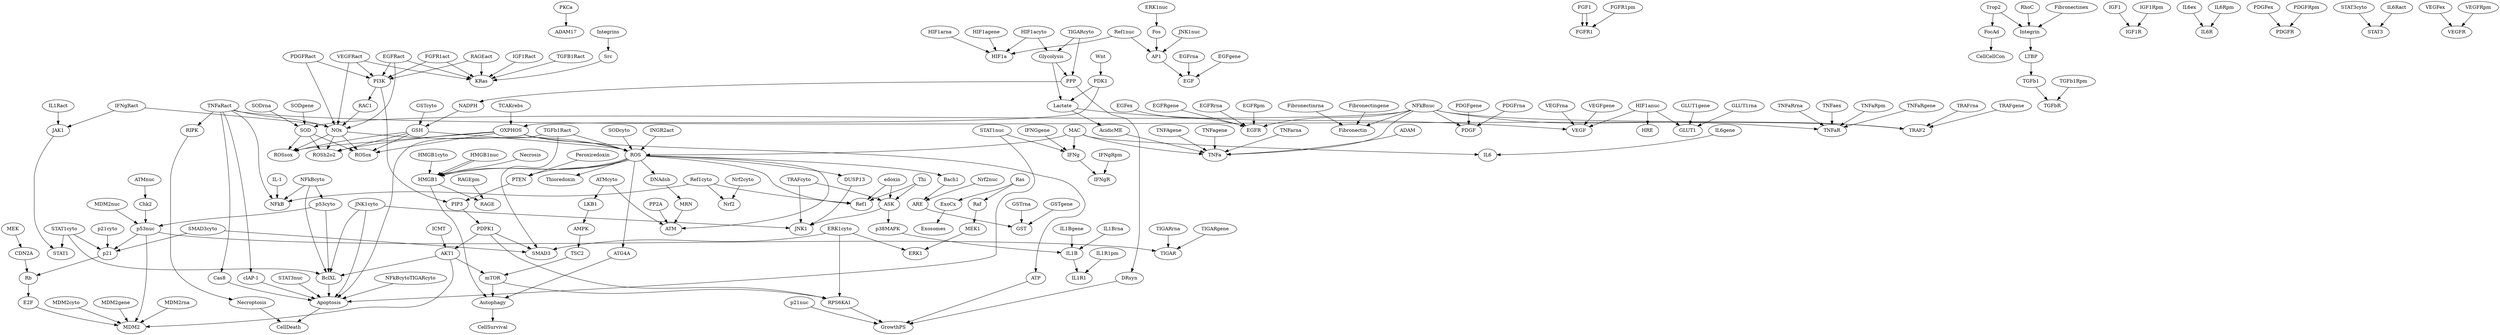 // The CMU pathway graph re-sketched
digraph {
	ADAM17
	AKT1
	AMPK
	AP1
	ARE
	ASK
	ATG4A
	ATM
	ATM
	ATP
	Bach1
	BclXL
	Cas8
	CDN2A
	Chk2
	"cIAP-1"
	DUSP13
	E2F
	EGF
	EGF
	EGF
	EGFR
	EGFR
	EGFR
	EGFR
	ERK1
	ERK1
	ExoCx
	Exosomes
	FGF1
	FGFR1
	FGFR1
	Fibronectin
	Fibronectin
	Fibronectin
	FocAd
	Fos
	GSH
	GLUT1
	GLUT1
	GLUT1
	GST
	GST
	GST
	HIF1a
	HIF1a
	HIF1a
	HIF1a
	HRE
	HMGB1
	HMGB1
	HMGB1
	ICMT
	IFNg
	IFNg
	IFNgR
	IFNgR
	IGF1
	IGF1R
	IGF1R
	IL1B
	IL1B
	IL1B
	IL1R1
	IL1R1
	IL6R
	IL6R
	IL6
	Integrin
	JAK1
	JNK1
	JNK1
	Lactate
	LKB1
	LTBP
	MDM2
	MDM2
	MDM2
	MDM2
	MEK1
	MRN
	mTOR
	NADPH
	NFkB
	NFkB
	NOx
	Nrf2
	Nrf2
	p21
	p21
	p38MAPK
	p53cyto
	p53nuc
	PDGF
	PDGF
	PDGF
	PDGFR
	PDGFR
	PDPK1
	PDK1
	Peroxiredoxin
	PI3K
	PIP3
	PKCa
	PP2A
	PTEN
	RAC1
	Raf
	RAGE
	RAGE
	KRas
	Rb
	Ref1
	Ref1
	RhoC
	RIPK
	ROS
	ROSh2o2
	ROSox
	ROSsox
	RPS6KA1
	SMAD3
	SMAD3
	SOD
	SOD
	SOD
	Src
	STAT1
	STAT1
	STAT3
	STAT3
	TGFb1
	TGFbR
	TGFbR
	TIGAR
	TIGAR
	TIGAR
	TNFa
	TNFa
	TNFa
	TNFaR
	TNFaR
	TNFaR
	TNFaR
	TRAF2
	TRAF2
	TRAF2
	Trop2
	TSC2
	Thioredoxin
	VEGF
	VEGF
	VEGF
	VEGFR
	VEGFR
	Wnt
	AcidicME
	Apoptosis
	Autophagy
	CellCellCon
	CellDeath
	CellSurvival
	DNAdsb
	DRsyn
	Glycolysis
	GrowthPS
	Necroptosis
	OXPHOS
	PPP
		PKCa -> ADAM17
		PDPK1 -> AKT1
		ICMT -> AKT1
		LKB1 -> AMPK
		Fos -> AP1
		JNK1nuc -> AP1
		Ref1nuc -> AP1
		Nrf2nuc -> ARE
		Bach1 -> ARE
		Thi -> ASK
		edoxin -> ASK
		TRAFcyto -> ASK
		ROS -> ATG4A
		ROS -> ATM
		ATMcyto -> ATM
		MRN -> ATM
		PP2A -> ATM
		OXPHOS -> ATP
		ROS -> Bach1
		NFkBcyto -> BclXL
		STAT1cyto -> BclXL
		AKT1 -> BclXL
		JNK1cyto -> BclXL
		p53cyto -> BclXL
		TNFaRact -> Cas8
		MEK -> CDN2A
		ATMnuc -> Chk2
		TNFaRact -> "cIAP-1"
		ROS -> DUSP13
		Rb -> E2F
		EGFrna -> EGF
		EGFgene -> EGF
		AP1 -> EGF
		EGFRpm -> EGFR
		EGFex -> EGFR
		EGFRgene -> EGFR
		EGFRrna -> EGFR
		NFkBnuc -> EGFR
		MEK1 -> ERK1
		ERK1cyto -> ERK1
		Ras -> ExoCx
		ExoCx -> Exosomes
		FGF1 -> FGFR1
		FGF1 -> FGFR1
		FGFR1pm -> FGFR1
		Fibronectinrna -> Fibronectin
		Fibronectingene -> Fibronectin
		NFkBnuc -> Fibronectin
		Trop2 -> FocAd
		ERK1nuc -> Fos
		NADPH -> GSH
		GSTcyto -> GSH
		HIF1anuc -> GLUT1
		GLUT1gene -> GLUT1
		GLUT1rna -> GLUT1
		GSTrna -> GST
		GSTgene -> GST
		ARE -> GST
		HIF1arna -> HIF1a
		HIF1acyto -> HIF1a
		HIF1agene -> HIF1a
		Ref1nuc -> HIF1a
		HIF1anuc -> HRE
		Necrosis -> HMGB1
		HMGB1cyto -> HMGB1
		HMGB1nuc -> HMGB1
		ROS -> HMGB1
		HMGB1nuc -> HMGB1
		ROS -> HMGB1
		STAT1nuc -> IFNg
		IFNGgene -> IFNg
		MAC -> IFNg
		IFNg -> IFNgR
		IFNgRpm -> IFNgR
		IGF1 -> IGF1R
		IGF1Rpm -> IGF1R
		p38MAPK -> IL1B
		IL1Bgene -> IL1B
		IL1Brna -> IL1B
		IL1B -> IL1R1
		IL1R1pm -> IL1R1
		IL6ex -> IL6R
		IL6Rpm -> IL6R
		IL6gene -> IL6
		MAC -> IL6
		Fibronectinex -> Integrin
		RhoC -> Integrin
		Trop2 -> Integrin
		IFNgRact -> JAK1
		IL1Ract -> JAK1
		TRAFcyto -> JNK1
		ASK -> JNK1
		DUSP13 -> JNK1
		JNK1cyto -> JNK1
		Glycolysis -> Lactate
		PDK1 -> Lactate
		ATMcyto -> LKB1
		Integrin -> LTBP
		AKT1 -> MDM2
		MDM2rna -> MDM2
		MDM2cyto -> MDM2
		E2F -> MDM2
		MDM2gene -> MDM2
		p53nuc -> MDM2
		Raf -> MEK1
		DNAdsb -> MRN
		AKT1 -> mTOR
		TSC2 -> mTOR
		PPP -> NADPH
		TNFaRact -> NFkB
		Ref1cyto -> NFkB
		"IL-1" -> NFkB
		NFkBcyto -> NFkB
		RAC1 -> NOx
		TNFaRact -> NOx
		VEGFRact -> NOx
		PDGFRact -> NOx
		EGFRact -> NOx
		IFNgRact -> NOx
		Ref1cyto -> Nrf2
		Nrf2cyto -> Nrf2
		SMAD3cyto -> p21
		STAT1cyto -> p21
		p21cyto -> p21
		p53nuc -> p21
		ASK -> p38MAPK
		NFkBcyto -> p53cyto
		p53cyto -> p53nuc
		Chk2 -> p53nuc
		MDM2nuc -> p53nuc
		PDGFrna -> PDGF
		PDGFgene -> PDGF
		NFkBnuc -> PDGF
		PDGFex -> PDGFR
		PDGFRpm -> PDGFR
		PIP3 -> PDPK1
		Wnt -> PDK1
		FGFR1act -> PI3K
		RAGEact -> PI3K
		VEGFRact -> PI3K
		PDGFRact -> PI3K
		EGFRact -> PI3K
		PI3K -> PIP3
		PTEN -> PIP3
		Peroxiredoxin -> PTEN
		ROS -> PTEN
		PI3K -> RAC1
		Ras -> Raf
		HMGB1 -> RAGE
		RAGEpm -> RAGE
		Src -> KRas
		IGF1Ract -> KRas
		FGFR1act -> KRas
		RAGEact -> KRas
		VEGFRact -> KRas
		TGFB1Ract -> KRas
		EGFRact -> KRas
		CDN2A -> Rb
		p21 -> Rb
		ROS -> Ref1
		Thi -> Ref1
		edoxin -> Ref1
		Ref1cyto -> Ref1
		TNFaRact -> RIPK
		OXPHOS -> ROS
		NOx -> ROS
		TGFb1Ract -> ROS
		INGR2act -> ROS
		MAC -> ROS
		GSH -> ROS
		SODcyto -> ROS
		OXPHOS -> ROSh2o2
		NOx -> ROSh2o2
		GSH -> ROSh2o2
		SOD -> ROSh2o2
		OXPHOS -> ROSox
		NOx -> ROSox
		GSH -> ROSox
		SOD -> ROSox
		OXPHOS -> ROSsox
		NOx -> ROSsox
		GSH -> ROSsox
		SOD -> ROSsox
		mTOR -> RPS6KA1
		ERK1cyto -> RPS6KA1
		PDPK1 -> RPS6KA1
		TGFb1Ract -> SMAD3
		ERK1cyto -> SMAD3
		PDPK1 -> SMAD3
		SMAD3cyto -> SMAD3
		SODrna -> SOD
		SODgene -> SOD
		NFkBnuc -> SOD
		Integrins -> Src
		STAT1cyto -> STAT1
		JAK1 -> STAT1
		STAT3cyto -> STAT3
		IL6Ract -> STAT3
		LTBP -> TGFb1
		TGFb1 -> TGFbR
		TGFb1Rpm -> TGFbR
		TIGARrna -> TIGAR
		TIGARgene -> TIGAR
		p53nuc -> TIGAR
		TNFarna -> TNFa
		ADAM -> TNFa
		TNFAgene -> TNFa
		MAC -> TNFa
		AcidicME -> TNFa
		TNFagene -> TNFa
		NFkBnuc -> TNFa
		TNFaRrna -> TNFaR
		TNFaex -> TNFaR
		TNFaRpm -> TNFaR
		TNFaRgene -> TNFaR
		NFkBnuc -> TNFaR
		TRAFrna -> TRAF2
		TNFaRact -> TRAF2
		TRAFgene -> TRAF2
		NFkBnuc -> TRAF2
		AMPK -> TSC2
		ROS -> Thioredoxin
		VEGFrna -> VEGF
		Lactate -> VEGF
		VEGFgene -> VEGF
		HIF1anuc -> VEGF
		VEGFex -> VEGFR
		VEGFRpm -> VEGFR
		Lactate -> AcidicME
		Cas8 -> Apoptosis
		JNK1cyto -> Apoptosis
		TGFb1Ract -> Apoptosis
		STAT1nuc -> Apoptosis
		BclXL -> Apoptosis
		"cIAP-1" -> Apoptosis
		NFkBcytoTIGARcyto -> Apoptosis
		STAT3nuc -> Apoptosis
		HMGB1 -> Autophagy
		mTOR -> Autophagy
		ATG4A -> Autophagy
		FocAd -> CellCellCon
		Apoptosis -> CellDeath
		Necroptosis -> CellDeath
		Autophagy -> CellSurvival
		ROS -> DNAdsb
		PPP -> DRsyn
		HIF1acyto -> Glycolysis
		TIGARcyto -> Glycolysis
		DRsyn -> GrowthPS
		ATP -> GrowthPS
		RPS6KA1 -> GrowthPS
		p21nuc -> GrowthPS
		RIPK -> Necroptosis
		TCAKrebs -> OXPHOS
		PDK1 -> OXPHOS
		Glycolysis -> PPP
		TIGARcyto -> PPP
}